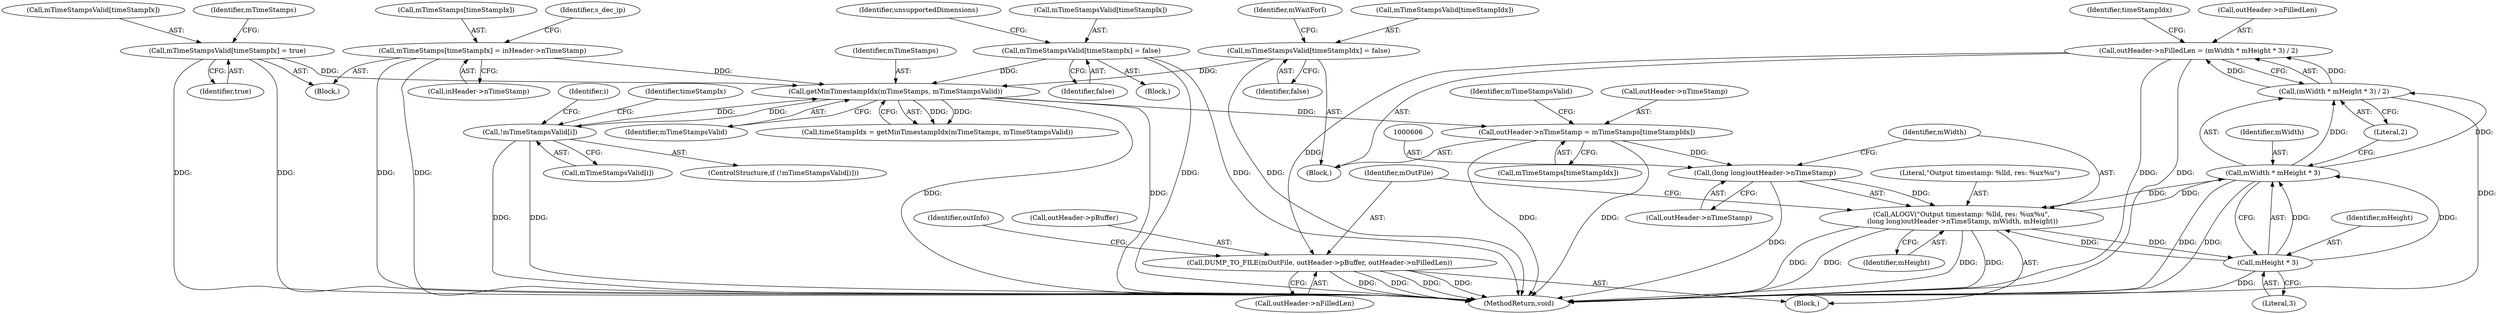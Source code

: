 digraph "0_Android_918eeaa29d99d257282fafec931b4bda0e3bae12_3@integer" {
"1000555" [label="(Call,outHeader->nFilledLen = (mWidth * mHeight * 3) / 2)"];
"1000559" [label="(Call,(mWidth * mHeight * 3) / 2)"];
"1000560" [label="(Call,mWidth * mHeight * 3)"];
"1000603" [label="(Call,ALOGV(\"Output timestamp: %lld, res: %ux%u\",\n (long long)outHeader->nTimeStamp, mWidth, mHeight))"];
"1000605" [label="(Call,(long long)outHeader->nTimeStamp)"];
"1000571" [label="(Call,outHeader->nTimeStamp = mTimeStamps[timeStampIdx])"];
"1000568" [label="(Call,getMinTimestampIdx(mTimeStamps, mTimeStampsValid))"];
"1000285" [label="(Call,mTimeStamps[timeStampIx] = inHeader->nTimeStamp)"];
"1000578" [label="(Call,mTimeStampsValid[timeStampIdx] = false)"];
"1000266" [label="(Call,!mTimeStampsValid[i])"];
"1000417" [label="(Call,mTimeStampsValid[timeStampIx] = false)"];
"1000280" [label="(Call,mTimeStampsValid[timeStampIx] = true)"];
"1000562" [label="(Call,mHeight * 3)"];
"1000612" [label="(Call,DUMP_TO_FILE(mOutFile, outHeader->pBuffer, outHeader->nFilledLen))"];
"1000560" [label="(Call,mWidth * mHeight * 3)"];
"1000605" [label="(Call,(long long)outHeader->nTimeStamp)"];
"1000570" [label="(Identifier,mTimeStampsValid)"];
"1000267" [label="(Call,mTimeStampsValid[i])"];
"1000580" [label="(Identifier,mTimeStampsValid)"];
"1000610" [label="(Identifier,mWidth)"];
"1000613" [label="(Identifier,mOutFile)"];
"1000289" [label="(Call,inHeader->nTimeStamp)"];
"1000564" [label="(Literal,3)"];
"1000575" [label="(Call,mTimeStamps[timeStampIdx])"];
"1000280" [label="(Call,mTimeStampsValid[timeStampIx] = true)"];
"1000265" [label="(ControlStructure,if (!mTimeStampsValid[i]))"];
"1000279" [label="(Block,)"];
"1000285" [label="(Call,mTimeStamps[timeStampIx] = inHeader->nTimeStamp)"];
"1000584" [label="(Identifier,mWaitForI)"];
"1000568" [label="(Call,getMinTimestampIdx(mTimeStamps, mTimeStampsValid))"];
"1000416" [label="(Block,)"];
"1000286" [label="(Call,mTimeStamps[timeStampIx])"];
"1000565" [label="(Literal,2)"];
"1000424" [label="(Identifier,unsupportedDimensions)"];
"1000569" [label="(Identifier,mTimeStamps)"];
"1000578" [label="(Call,mTimeStampsValid[timeStampIdx] = false)"];
"1000622" [label="(Identifier,outInfo)"];
"1000567" [label="(Identifier,timeStampIdx)"];
"1000604" [label="(Literal,\"Output timestamp: %lld, res: %ux%u\")"];
"1000266" [label="(Call,!mTimeStampsValid[i])"];
"1000417" [label="(Call,mTimeStampsValid[timeStampIx] = false)"];
"1000272" [label="(Identifier,timeStampIx)"];
"1000418" [label="(Call,mTimeStampsValid[timeStampIx])"];
"1000689" [label="(MethodReturn,void)"];
"1000281" [label="(Call,mTimeStampsValid[timeStampIx])"];
"1000559" [label="(Call,(mWidth * mHeight * 3) / 2)"];
"1000571" [label="(Call,outHeader->nTimeStamp = mTimeStamps[timeStampIdx])"];
"1000566" [label="(Call,timeStampIdx = getMinTimestampIdx(mTimeStamps, mTimeStampsValid))"];
"1000555" [label="(Call,outHeader->nFilledLen = (mWidth * mHeight * 3) / 2)"];
"1000611" [label="(Identifier,mHeight)"];
"1000614" [label="(Call,outHeader->pBuffer)"];
"1000579" [label="(Call,mTimeStampsValid[timeStampIdx])"];
"1000553" [label="(Block,)"];
"1000284" [label="(Identifier,true)"];
"1000607" [label="(Call,outHeader->nTimeStamp)"];
"1000556" [label="(Call,outHeader->nFilledLen)"];
"1000303" [label="(Identifier,s_dec_ip)"];
"1000287" [label="(Identifier,mTimeStamps)"];
"1000421" [label="(Identifier,false)"];
"1000617" [label="(Call,outHeader->nFilledLen)"];
"1000561" [label="(Identifier,mWidth)"];
"1000612" [label="(Call,DUMP_TO_FILE(mOutFile, outHeader->pBuffer, outHeader->nFilledLen))"];
"1000572" [label="(Call,outHeader->nTimeStamp)"];
"1000562" [label="(Call,mHeight * 3)"];
"1000602" [label="(Block,)"];
"1000563" [label="(Identifier,mHeight)"];
"1000582" [label="(Identifier,false)"];
"1000263" [label="(Identifier,i)"];
"1000603" [label="(Call,ALOGV(\"Output timestamp: %lld, res: %ux%u\",\n (long long)outHeader->nTimeStamp, mWidth, mHeight))"];
"1000555" -> "1000553"  [label="AST: "];
"1000555" -> "1000559"  [label="CFG: "];
"1000556" -> "1000555"  [label="AST: "];
"1000559" -> "1000555"  [label="AST: "];
"1000567" -> "1000555"  [label="CFG: "];
"1000555" -> "1000689"  [label="DDG: "];
"1000555" -> "1000689"  [label="DDG: "];
"1000559" -> "1000555"  [label="DDG: "];
"1000559" -> "1000555"  [label="DDG: "];
"1000555" -> "1000612"  [label="DDG: "];
"1000559" -> "1000565"  [label="CFG: "];
"1000560" -> "1000559"  [label="AST: "];
"1000565" -> "1000559"  [label="AST: "];
"1000559" -> "1000689"  [label="DDG: "];
"1000560" -> "1000559"  [label="DDG: "];
"1000560" -> "1000559"  [label="DDG: "];
"1000560" -> "1000562"  [label="CFG: "];
"1000561" -> "1000560"  [label="AST: "];
"1000562" -> "1000560"  [label="AST: "];
"1000565" -> "1000560"  [label="CFG: "];
"1000560" -> "1000689"  [label="DDG: "];
"1000560" -> "1000689"  [label="DDG: "];
"1000603" -> "1000560"  [label="DDG: "];
"1000562" -> "1000560"  [label="DDG: "];
"1000562" -> "1000560"  [label="DDG: "];
"1000560" -> "1000603"  [label="DDG: "];
"1000603" -> "1000602"  [label="AST: "];
"1000603" -> "1000611"  [label="CFG: "];
"1000604" -> "1000603"  [label="AST: "];
"1000605" -> "1000603"  [label="AST: "];
"1000610" -> "1000603"  [label="AST: "];
"1000611" -> "1000603"  [label="AST: "];
"1000613" -> "1000603"  [label="CFG: "];
"1000603" -> "1000689"  [label="DDG: "];
"1000603" -> "1000689"  [label="DDG: "];
"1000603" -> "1000689"  [label="DDG: "];
"1000603" -> "1000689"  [label="DDG: "];
"1000603" -> "1000562"  [label="DDG: "];
"1000605" -> "1000603"  [label="DDG: "];
"1000562" -> "1000603"  [label="DDG: "];
"1000605" -> "1000607"  [label="CFG: "];
"1000606" -> "1000605"  [label="AST: "];
"1000607" -> "1000605"  [label="AST: "];
"1000610" -> "1000605"  [label="CFG: "];
"1000605" -> "1000689"  [label="DDG: "];
"1000571" -> "1000605"  [label="DDG: "];
"1000571" -> "1000553"  [label="AST: "];
"1000571" -> "1000575"  [label="CFG: "];
"1000572" -> "1000571"  [label="AST: "];
"1000575" -> "1000571"  [label="AST: "];
"1000580" -> "1000571"  [label="CFG: "];
"1000571" -> "1000689"  [label="DDG: "];
"1000571" -> "1000689"  [label="DDG: "];
"1000568" -> "1000571"  [label="DDG: "];
"1000568" -> "1000566"  [label="AST: "];
"1000568" -> "1000570"  [label="CFG: "];
"1000569" -> "1000568"  [label="AST: "];
"1000570" -> "1000568"  [label="AST: "];
"1000566" -> "1000568"  [label="CFG: "];
"1000568" -> "1000689"  [label="DDG: "];
"1000568" -> "1000689"  [label="DDG: "];
"1000568" -> "1000266"  [label="DDG: "];
"1000568" -> "1000566"  [label="DDG: "];
"1000568" -> "1000566"  [label="DDG: "];
"1000285" -> "1000568"  [label="DDG: "];
"1000578" -> "1000568"  [label="DDG: "];
"1000266" -> "1000568"  [label="DDG: "];
"1000417" -> "1000568"  [label="DDG: "];
"1000280" -> "1000568"  [label="DDG: "];
"1000285" -> "1000279"  [label="AST: "];
"1000285" -> "1000289"  [label="CFG: "];
"1000286" -> "1000285"  [label="AST: "];
"1000289" -> "1000285"  [label="AST: "];
"1000303" -> "1000285"  [label="CFG: "];
"1000285" -> "1000689"  [label="DDG: "];
"1000285" -> "1000689"  [label="DDG: "];
"1000578" -> "1000553"  [label="AST: "];
"1000578" -> "1000582"  [label="CFG: "];
"1000579" -> "1000578"  [label="AST: "];
"1000582" -> "1000578"  [label="AST: "];
"1000584" -> "1000578"  [label="CFG: "];
"1000578" -> "1000689"  [label="DDG: "];
"1000266" -> "1000265"  [label="AST: "];
"1000266" -> "1000267"  [label="CFG: "];
"1000267" -> "1000266"  [label="AST: "];
"1000272" -> "1000266"  [label="CFG: "];
"1000263" -> "1000266"  [label="CFG: "];
"1000266" -> "1000689"  [label="DDG: "];
"1000266" -> "1000689"  [label="DDG: "];
"1000417" -> "1000416"  [label="AST: "];
"1000417" -> "1000421"  [label="CFG: "];
"1000418" -> "1000417"  [label="AST: "];
"1000421" -> "1000417"  [label="AST: "];
"1000424" -> "1000417"  [label="CFG: "];
"1000417" -> "1000689"  [label="DDG: "];
"1000417" -> "1000689"  [label="DDG: "];
"1000280" -> "1000279"  [label="AST: "];
"1000280" -> "1000284"  [label="CFG: "];
"1000281" -> "1000280"  [label="AST: "];
"1000284" -> "1000280"  [label="AST: "];
"1000287" -> "1000280"  [label="CFG: "];
"1000280" -> "1000689"  [label="DDG: "];
"1000280" -> "1000689"  [label="DDG: "];
"1000562" -> "1000564"  [label="CFG: "];
"1000563" -> "1000562"  [label="AST: "];
"1000564" -> "1000562"  [label="AST: "];
"1000562" -> "1000689"  [label="DDG: "];
"1000612" -> "1000602"  [label="AST: "];
"1000612" -> "1000617"  [label="CFG: "];
"1000613" -> "1000612"  [label="AST: "];
"1000614" -> "1000612"  [label="AST: "];
"1000617" -> "1000612"  [label="AST: "];
"1000622" -> "1000612"  [label="CFG: "];
"1000612" -> "1000689"  [label="DDG: "];
"1000612" -> "1000689"  [label="DDG: "];
"1000612" -> "1000689"  [label="DDG: "];
"1000612" -> "1000689"  [label="DDG: "];
}
